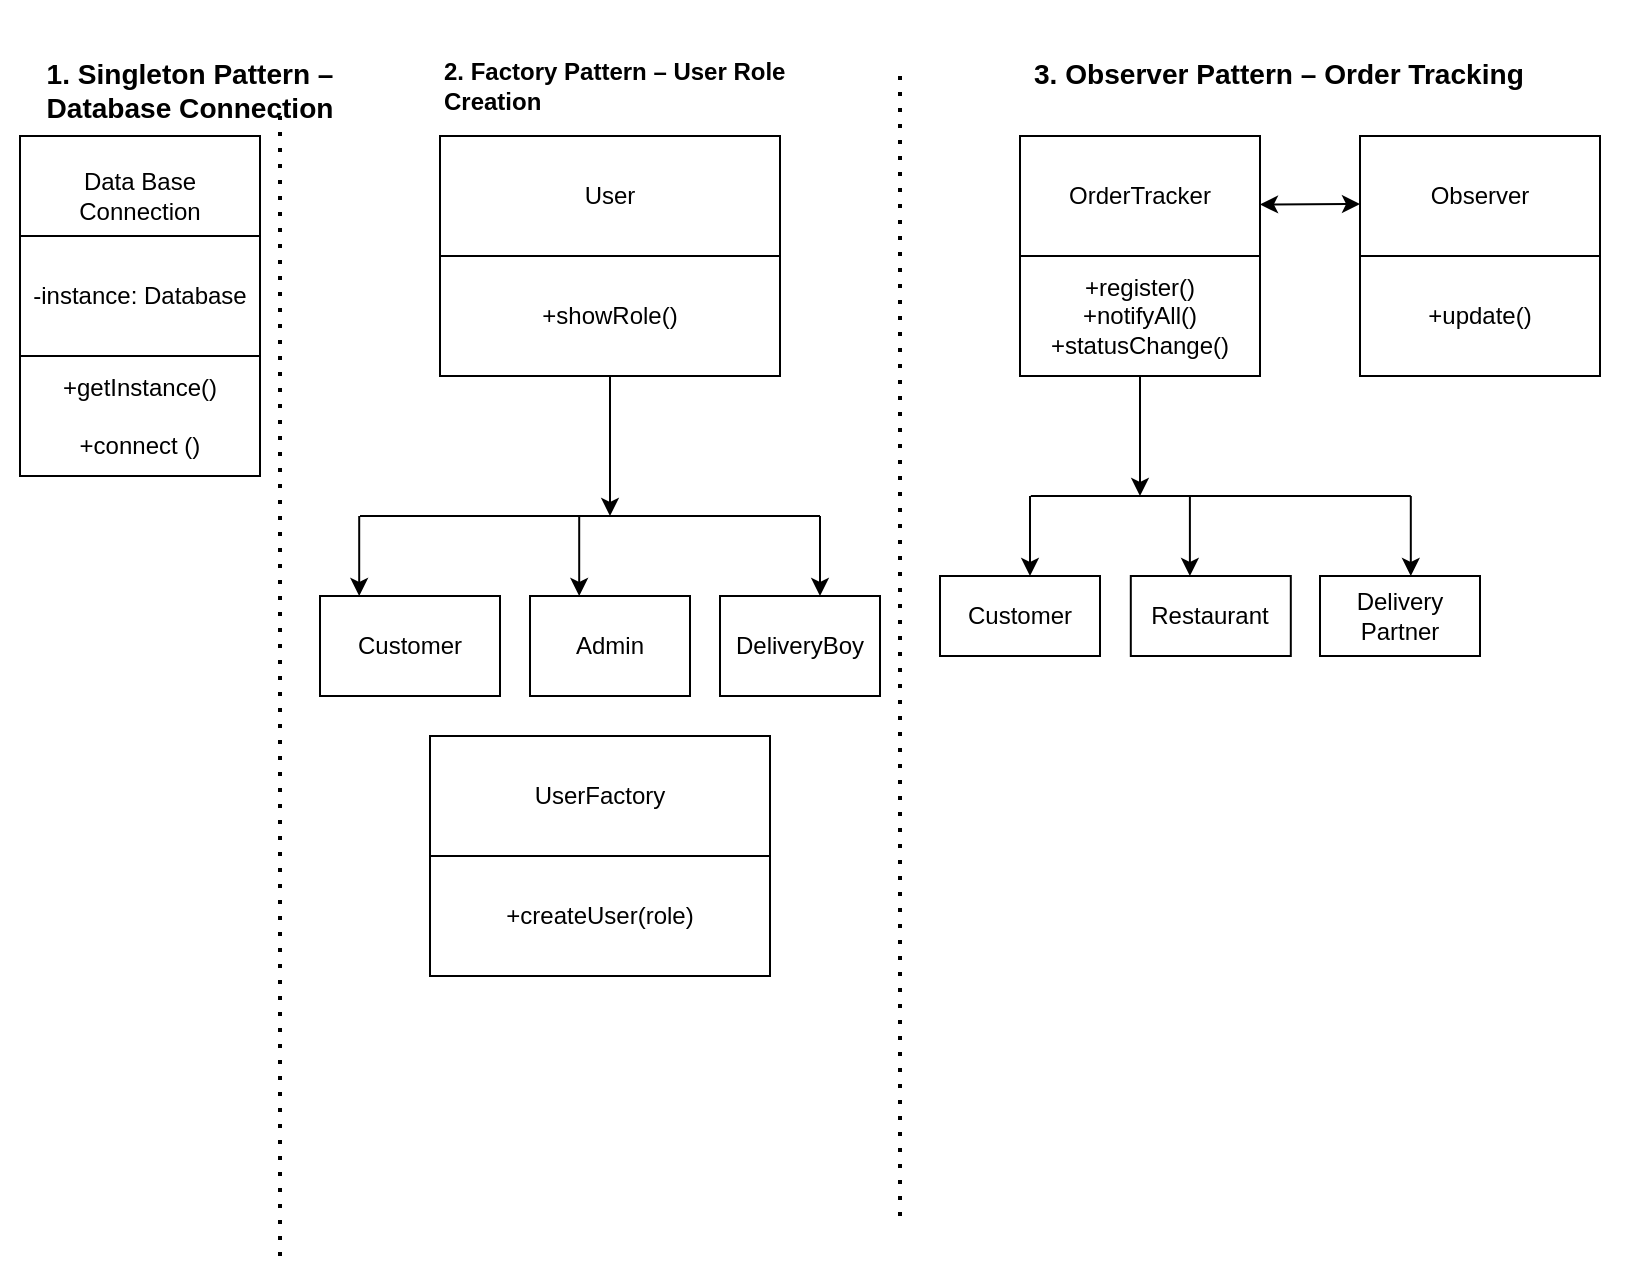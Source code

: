 <mxfile version="28.0.7">
  <diagram name="Page-1" id="VZC06zwxdk3FMl8e_OP_">
    <mxGraphModel dx="872" dy="465" grid="1" gridSize="10" guides="1" tooltips="1" connect="1" arrows="1" fold="1" page="1" pageScale="1" pageWidth="850" pageHeight="1100" math="0" shadow="0">
      <root>
        <mxCell id="0" />
        <mxCell id="1" parent="0" />
        <mxCell id="kPW779YlNrj0aBlaMCU3-1" value="Data Base Connection" style="rounded=0;whiteSpace=wrap;html=1;" parent="1" vertex="1">
          <mxGeometry x="20" y="100" width="120" height="60" as="geometry" />
        </mxCell>
        <mxCell id="kPW779YlNrj0aBlaMCU3-2" value="-instance: Database" style="rounded=0;whiteSpace=wrap;html=1;" parent="1" vertex="1">
          <mxGeometry x="20" y="150" width="120" height="60" as="geometry" />
        </mxCell>
        <mxCell id="kPW779YlNrj0aBlaMCU3-3" value="&lt;div&gt;&lt;br&gt;&lt;/div&gt;+getInstance()&lt;div&gt;&lt;br&gt;&lt;div&gt;+connect ()&lt;br&gt;&lt;div&gt;&lt;br&gt;&lt;/div&gt;&lt;/div&gt;&lt;/div&gt;" style="rounded=0;whiteSpace=wrap;html=1;" parent="1" vertex="1">
          <mxGeometry x="20" y="210" width="120" height="60" as="geometry" />
        </mxCell>
        <mxCell id="kPW779YlNrj0aBlaMCU3-4" value="User" style="rounded=0;whiteSpace=wrap;html=1;" parent="1" vertex="1">
          <mxGeometry x="230" y="100" width="170" height="60" as="geometry" />
        </mxCell>
        <mxCell id="kPW779YlNrj0aBlaMCU3-5" value="+showRole()" style="rounded=0;whiteSpace=wrap;html=1;" parent="1" vertex="1">
          <mxGeometry x="230" y="160" width="170" height="60" as="geometry" />
        </mxCell>
        <mxCell id="kPW779YlNrj0aBlaMCU3-11" value="Customer" style="rounded=0;whiteSpace=wrap;html=1;" parent="1" vertex="1">
          <mxGeometry x="170" y="330" width="90" height="50" as="geometry" />
        </mxCell>
        <mxCell id="kPW779YlNrj0aBlaMCU3-16" value="Admin" style="rounded=0;whiteSpace=wrap;html=1;" parent="1" vertex="1">
          <mxGeometry x="275" y="330" width="80" height="50" as="geometry" />
        </mxCell>
        <mxCell id="kPW779YlNrj0aBlaMCU3-17" value="DeliveryBoy" style="rounded=0;whiteSpace=wrap;html=1;" parent="1" vertex="1">
          <mxGeometry x="370" y="330" width="80" height="50" as="geometry" />
        </mxCell>
        <mxCell id="kPW779YlNrj0aBlaMCU3-18" value="" style="endArrow=none;html=1;rounded=0;" parent="1" edge="1">
          <mxGeometry width="50" height="50" relative="1" as="geometry">
            <mxPoint x="190" y="290" as="sourcePoint" />
            <mxPoint x="420" y="290" as="targetPoint" />
            <Array as="points">
              <mxPoint x="300" y="290" />
            </Array>
          </mxGeometry>
        </mxCell>
        <mxCell id="kPW779YlNrj0aBlaMCU3-21" value="" style="endArrow=classic;html=1;rounded=0;entryX=0.2;entryY=0;entryDx=0;entryDy=0;entryPerimeter=0;" parent="1" edge="1">
          <mxGeometry width="50" height="50" relative="1" as="geometry">
            <mxPoint x="189.6" y="290" as="sourcePoint" />
            <mxPoint x="189.6" y="330" as="targetPoint" />
          </mxGeometry>
        </mxCell>
        <mxCell id="kPW779YlNrj0aBlaMCU3-22" value="" style="endArrow=classic;html=1;rounded=0;entryX=0.2;entryY=0;entryDx=0;entryDy=0;entryPerimeter=0;" parent="1" edge="1">
          <mxGeometry width="50" height="50" relative="1" as="geometry">
            <mxPoint x="299.6" y="290" as="sourcePoint" />
            <mxPoint x="299.6" y="330" as="targetPoint" />
          </mxGeometry>
        </mxCell>
        <mxCell id="kPW779YlNrj0aBlaMCU3-23" value="" style="endArrow=classic;html=1;rounded=0;entryX=0.2;entryY=0;entryDx=0;entryDy=0;entryPerimeter=0;" parent="1" edge="1">
          <mxGeometry width="50" height="50" relative="1" as="geometry">
            <mxPoint x="420" y="290" as="sourcePoint" />
            <mxPoint x="420" y="330" as="targetPoint" />
          </mxGeometry>
        </mxCell>
        <mxCell id="kPW779YlNrj0aBlaMCU3-24" value="UserFactory" style="rounded=0;whiteSpace=wrap;html=1;" parent="1" vertex="1">
          <mxGeometry x="225" y="400" width="170" height="60" as="geometry" />
        </mxCell>
        <mxCell id="kPW779YlNrj0aBlaMCU3-25" value="+createUser(role)" style="rounded=0;whiteSpace=wrap;html=1;" parent="1" vertex="1">
          <mxGeometry x="225" y="460" width="170" height="60" as="geometry" />
        </mxCell>
        <mxCell id="kPW779YlNrj0aBlaMCU3-26" value="OrderTracker" style="rounded=0;whiteSpace=wrap;html=1;" parent="1" vertex="1">
          <mxGeometry x="520" y="100" width="120" height="60" as="geometry" />
        </mxCell>
        <mxCell id="kPW779YlNrj0aBlaMCU3-27" value="+register()&lt;div&gt;+notifyAll()&lt;/div&gt;&lt;div&gt;+statusChange()&lt;/div&gt;" style="rounded=0;whiteSpace=wrap;html=1;" parent="1" vertex="1">
          <mxGeometry x="520" y="160" width="120" height="60" as="geometry" />
        </mxCell>
        <mxCell id="kPW779YlNrj0aBlaMCU3-28" value="+update()" style="rounded=0;whiteSpace=wrap;html=1;" parent="1" vertex="1">
          <mxGeometry x="690" y="160" width="120" height="60" as="geometry" />
        </mxCell>
        <mxCell id="kPW779YlNrj0aBlaMCU3-29" value="Observer" style="rounded=0;whiteSpace=wrap;html=1;" parent="1" vertex="1">
          <mxGeometry x="690" y="100" width="120" height="60" as="geometry" />
        </mxCell>
        <mxCell id="kPW779YlNrj0aBlaMCU3-30" value="" style="endArrow=classic;startArrow=classic;html=1;rounded=0;" parent="1" edge="1">
          <mxGeometry width="50" height="50" relative="1" as="geometry">
            <mxPoint x="640" y="134.23" as="sourcePoint" />
            <mxPoint x="690" y="134" as="targetPoint" />
          </mxGeometry>
        </mxCell>
        <mxCell id="kPW779YlNrj0aBlaMCU3-33" value="" style="endArrow=classic;html=1;rounded=0;exitX=0.5;exitY=1;exitDx=0;exitDy=0;" parent="1" source="kPW779YlNrj0aBlaMCU3-27" edge="1">
          <mxGeometry width="50" height="50" relative="1" as="geometry">
            <mxPoint x="590" y="240" as="sourcePoint" />
            <mxPoint x="580" y="280" as="targetPoint" />
          </mxGeometry>
        </mxCell>
        <mxCell id="kPW779YlNrj0aBlaMCU3-35" value="Customer" style="rounded=0;whiteSpace=wrap;html=1;" parent="1" vertex="1">
          <mxGeometry x="480" y="320" width="80" height="40" as="geometry" />
        </mxCell>
        <mxCell id="kPW779YlNrj0aBlaMCU3-36" value="Restaurant" style="rounded=0;whiteSpace=wrap;html=1;" parent="1" vertex="1">
          <mxGeometry x="575.4" y="320" width="80" height="40" as="geometry" />
        </mxCell>
        <mxCell id="kPW779YlNrj0aBlaMCU3-37" value="Delivery Partner" style="rounded=0;whiteSpace=wrap;html=1;" parent="1" vertex="1">
          <mxGeometry x="670" y="320" width="80" height="40" as="geometry" />
        </mxCell>
        <mxCell id="kPW779YlNrj0aBlaMCU3-38" value="" style="endArrow=none;html=1;rounded=0;" parent="1" edge="1">
          <mxGeometry width="50" height="50" relative="1" as="geometry">
            <mxPoint x="525.4" y="280" as="sourcePoint" />
            <mxPoint x="715.4" y="280" as="targetPoint" />
            <Array as="points">
              <mxPoint x="595.4" y="280" />
            </Array>
          </mxGeometry>
        </mxCell>
        <mxCell id="kPW779YlNrj0aBlaMCU3-39" value="" style="endArrow=classic;html=1;rounded=0;entryX=0.2;entryY=0;entryDx=0;entryDy=0;entryPerimeter=0;" parent="1" edge="1">
          <mxGeometry width="50" height="50" relative="1" as="geometry">
            <mxPoint x="525" y="280" as="sourcePoint" />
            <mxPoint x="525" y="320" as="targetPoint" />
          </mxGeometry>
        </mxCell>
        <mxCell id="kPW779YlNrj0aBlaMCU3-40" value="" style="endArrow=classic;html=1;rounded=0;entryX=0.2;entryY=0;entryDx=0;entryDy=0;entryPerimeter=0;" parent="1" edge="1">
          <mxGeometry width="50" height="50" relative="1" as="geometry">
            <mxPoint x="604.95" y="280" as="sourcePoint" />
            <mxPoint x="604.95" y="320" as="targetPoint" />
          </mxGeometry>
        </mxCell>
        <mxCell id="kPW779YlNrj0aBlaMCU3-41" value="" style="endArrow=classic;html=1;rounded=0;entryX=0.2;entryY=0;entryDx=0;entryDy=0;entryPerimeter=0;" parent="1" edge="1">
          <mxGeometry width="50" height="50" relative="1" as="geometry">
            <mxPoint x="715.4" y="280" as="sourcePoint" />
            <mxPoint x="715.4" y="320" as="targetPoint" />
          </mxGeometry>
        </mxCell>
        <mxCell id="kPW779YlNrj0aBlaMCU3-42" value="&#xa;&lt;h3 data-start=&quot;417&quot; data-end=&quot;467&quot;&gt;1. &lt;strong data-start=&quot;424&quot; data-end=&quot;467&quot;&gt;Singleton Pattern – Database Connection&lt;/strong&gt;&lt;/h3&gt;&#xa;&lt;h4 data-start=&quot;469&quot; data-end=&quot;485&quot;&gt;&lt;/h4&gt;&#xa;&#xa;" style="text;html=1;align=center;verticalAlign=middle;whiteSpace=wrap;rounded=0;fontStyle=1" parent="1" vertex="1">
          <mxGeometry x="10" y="90" width="190" height="20" as="geometry" />
        </mxCell>
        <mxCell id="kPW779YlNrj0aBlaMCU3-43" value="&#xa;2. &lt;strong data-start=&quot;1521&quot; data-end=&quot;1561&quot;&gt;Factory Pattern – User Role Creation&lt;/strong&gt;&#xa;&#xa;" style="text;whiteSpace=wrap;html=1;fontStyle=1" parent="1" vertex="1">
          <mxGeometry x="230" y="40" width="210" height="30" as="geometry" />
        </mxCell>
        <mxCell id="kPW779YlNrj0aBlaMCU3-45" value="" style="endArrow=none;dashed=1;html=1;dashPattern=1 3;strokeWidth=2;rounded=0;" parent="1" edge="1">
          <mxGeometry width="50" height="50" relative="1" as="geometry">
            <mxPoint x="460" y="640" as="sourcePoint" />
            <mxPoint x="460" y="70" as="targetPoint" />
          </mxGeometry>
        </mxCell>
        <mxCell id="kPW779YlNrj0aBlaMCU3-46" value="&lt;h3 data-start=&quot;3260&quot; data-end=&quot;3304&quot;&gt;3. &lt;strong data-start=&quot;3267&quot; data-end=&quot;3304&quot;&gt;Observer Pattern – Order Tracking&lt;/strong&gt;&lt;/h3&gt;&#xa;&lt;h4 data-start=&quot;3306&quot; data-end=&quot;3322&quot;&gt;&lt;/h4&gt;" style="text;whiteSpace=wrap;html=1;" parent="1" vertex="1">
          <mxGeometry x="525" y="40" width="310" height="100" as="geometry" />
        </mxCell>
        <mxCell id="kPW779YlNrj0aBlaMCU3-49" value="" style="endArrow=classic;html=1;rounded=0;exitX=0.5;exitY=1;exitDx=0;exitDy=0;" parent="1" source="kPW779YlNrj0aBlaMCU3-5" edge="1">
          <mxGeometry width="50" height="50" relative="1" as="geometry">
            <mxPoint x="310" y="250" as="sourcePoint" />
            <mxPoint x="315" y="290" as="targetPoint" />
          </mxGeometry>
        </mxCell>
        <mxCell id="kPW779YlNrj0aBlaMCU3-50" value="" style="endArrow=none;dashed=1;html=1;dashPattern=1 3;strokeWidth=2;rounded=0;" parent="1" edge="1">
          <mxGeometry width="50" height="50" relative="1" as="geometry">
            <mxPoint x="150" y="660" as="sourcePoint" />
            <mxPoint x="150" y="90" as="targetPoint" />
          </mxGeometry>
        </mxCell>
      </root>
    </mxGraphModel>
  </diagram>
</mxfile>
